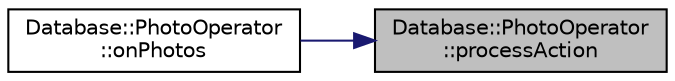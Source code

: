 digraph "Database::PhotoOperator::processAction"
{
 // LATEX_PDF_SIZE
  edge [fontname="Helvetica",fontsize="10",labelfontname="Helvetica",labelfontsize="10"];
  node [fontname="Helvetica",fontsize="10",shape=record];
  rankdir="RL";
  Node1 [label="Database::PhotoOperator\l::processAction",height=0.2,width=0.4,color="black", fillcolor="grey75", style="filled", fontcolor="black",tooltip=" "];
  Node1 -> Node2 [dir="back",color="midnightblue",fontsize="10",style="solid",fontname="Helvetica"];
  Node2 [label="Database::PhotoOperator\l::onPhotos",height=0.2,width=0.4,color="black", fillcolor="white", style="filled",URL="$class_database_1_1_photo_operator.html#a11ebda997af505db297a41f52b3678b8",tooltip=" "];
}
